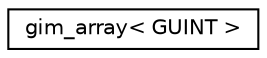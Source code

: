 digraph "Graphical Class Hierarchy"
{
  edge [fontname="Helvetica",fontsize="10",labelfontname="Helvetica",labelfontsize="10"];
  node [fontname="Helvetica",fontsize="10",shape=record];
  rankdir="LR";
  Node1 [label="gim_array\< GUINT \>",height=0.2,width=0.4,color="black", fillcolor="white", style="filled",URL="$classgim__array.html"];
}
